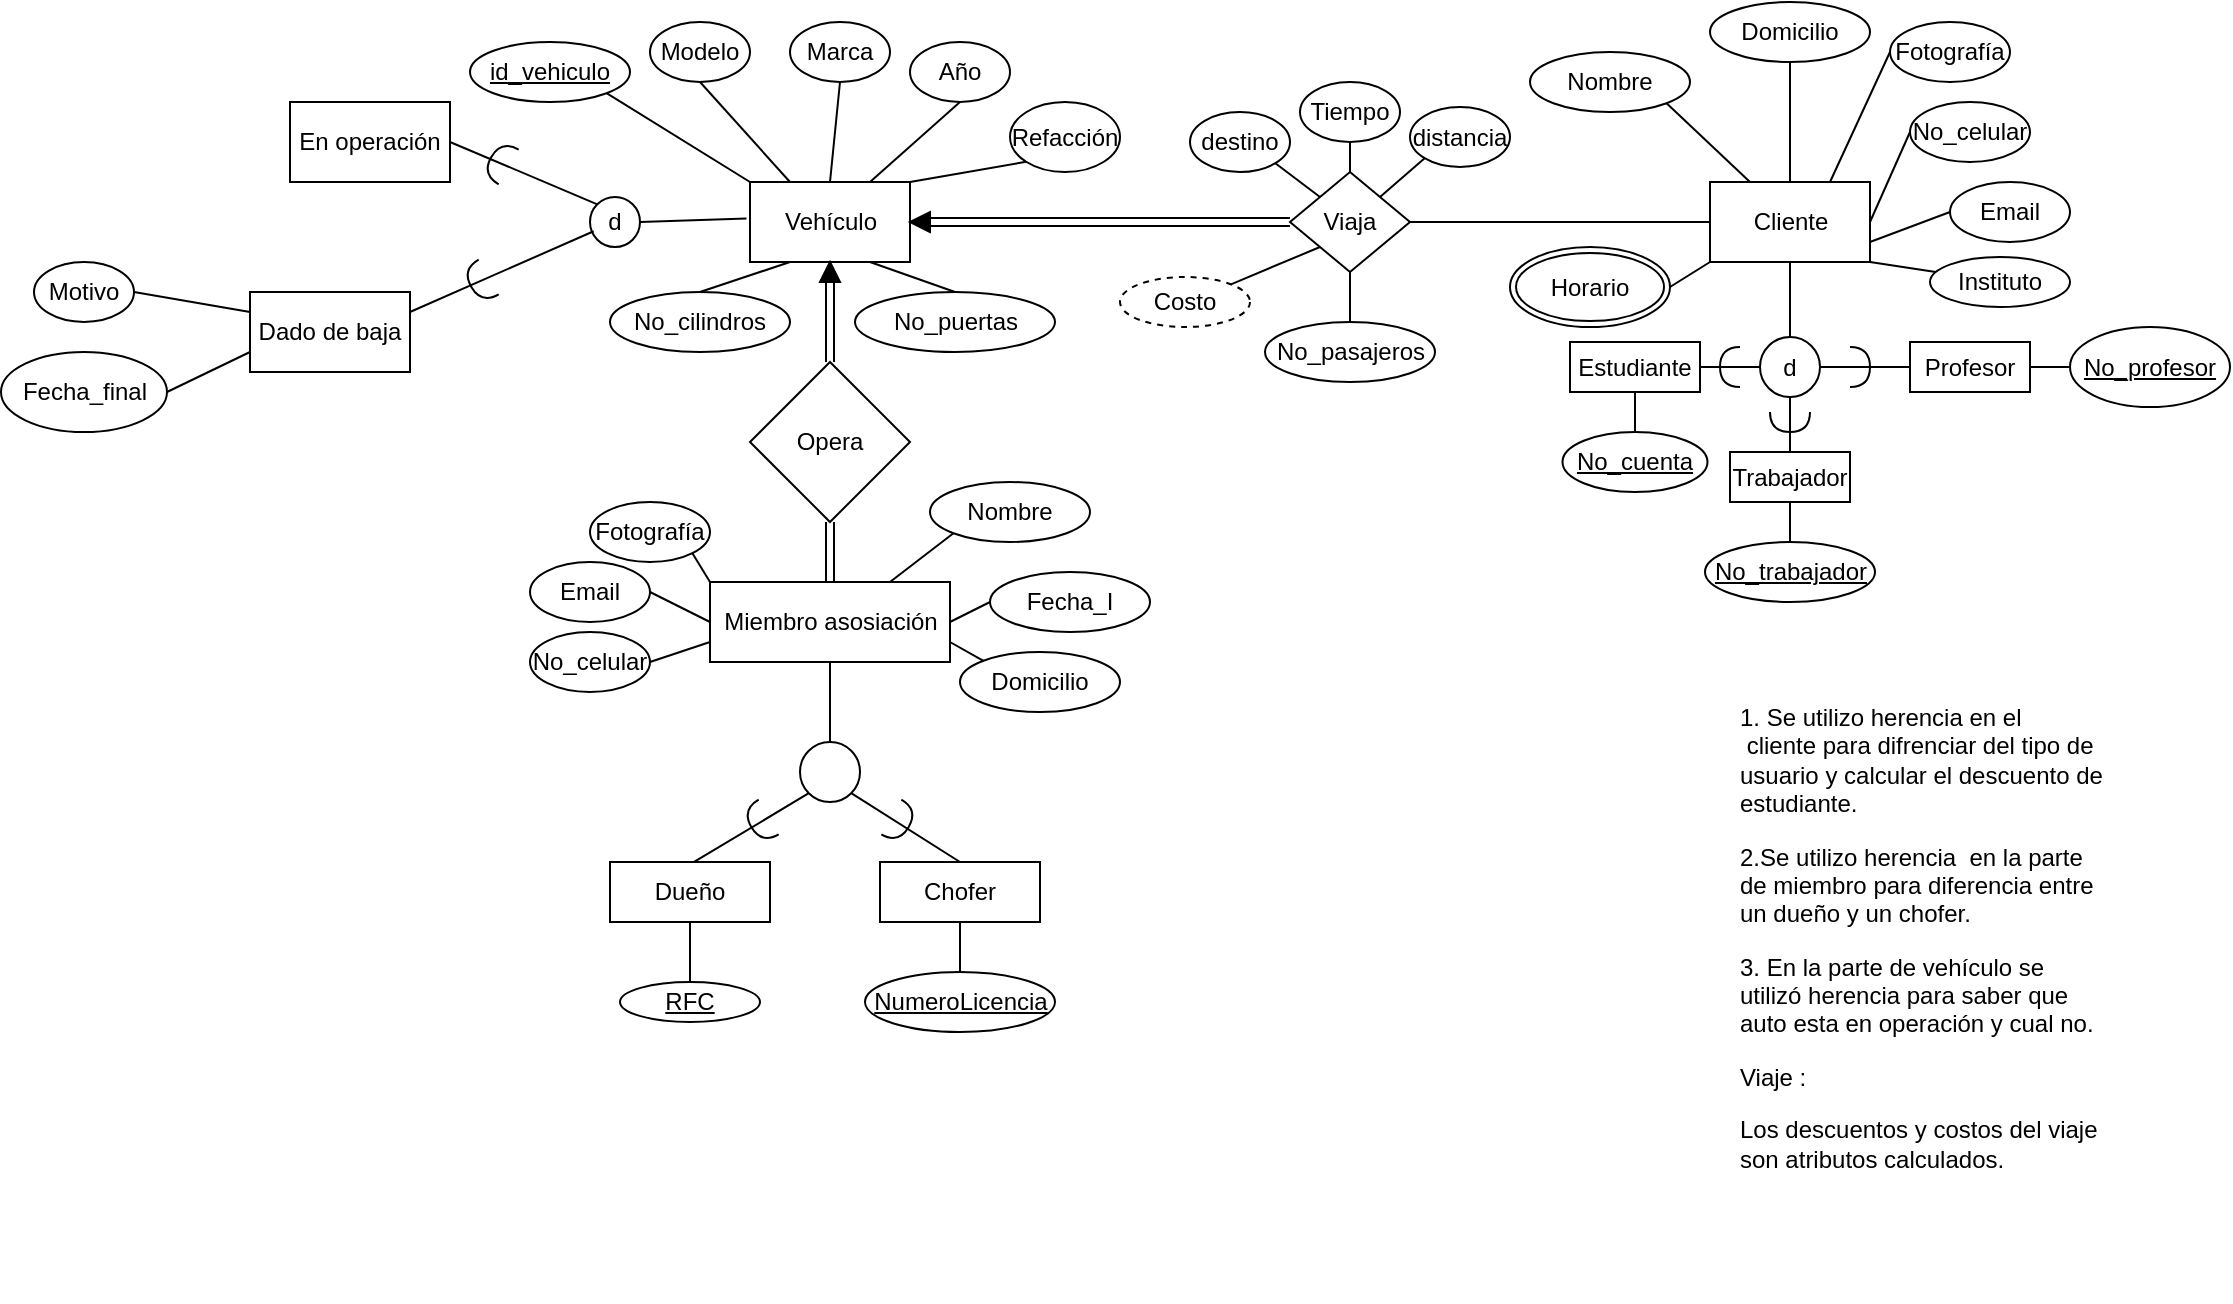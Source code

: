 <mxfile version="12.8.4" type="google" pages="2"><diagram id="C5RBs43oDa-KdzZeNtuy" name="Page-1"><mxGraphModel dx="1695" dy="450" grid="1" gridSize="10" guides="1" tooltips="1" connect="1" arrows="1" fold="1" page="1" pageScale="1" pageWidth="827" pageHeight="1169" math="0" shadow="0"><root><mxCell id="WIyWlLk6GJQsqaUBKTNV-0"/><mxCell id="WIyWlLk6GJQsqaUBKTNV-1" parent="WIyWlLk6GJQsqaUBKTNV-0"/><mxCell id="80afgJW_XjWU1KQdqgDN-8" value="Vehículo&lt;br&gt;" style="html=1;" parent="WIyWlLk6GJQsqaUBKTNV-1" vertex="1"><mxGeometry x="-80" y="160" width="80" height="40" as="geometry"/></mxCell><mxCell id="80afgJW_XjWU1KQdqgDN-13" value="Miembro asosiación" style="html=1;" parent="WIyWlLk6GJQsqaUBKTNV-1" vertex="1"><mxGeometry x="-100" y="360" width="120" height="40" as="geometry"/></mxCell><mxCell id="80afgJW_XjWU1KQdqgDN-14" value="Cliente" style="html=1;" parent="WIyWlLk6GJQsqaUBKTNV-1" vertex="1"><mxGeometry x="400" y="160" width="80" height="40" as="geometry"/></mxCell><mxCell id="80afgJW_XjWU1KQdqgDN-15" value="Opera&lt;br&gt;" style="rhombus;whiteSpace=wrap;html=1;" parent="WIyWlLk6GJQsqaUBKTNV-1" vertex="1"><mxGeometry x="-80" y="250" width="80" height="80" as="geometry"/></mxCell><mxCell id="80afgJW_XjWU1KQdqgDN-16" value="" style="shape=link;html=1;exitX=0.5;exitY=0;exitDx=0;exitDy=0;entryX=0;entryY=0.5;entryDx=0;entryDy=0;" parent="WIyWlLk6GJQsqaUBKTNV-1" source="80afgJW_XjWU1KQdqgDN-15" target="FtC-DptYXXC3Z7lC_LF4-0" edge="1"><mxGeometry width="50" height="50" relative="1" as="geometry"><mxPoint x="-80" y="270" as="sourcePoint"/><mxPoint x="-40" y="220" as="targetPoint"/></mxGeometry></mxCell><mxCell id="80afgJW_XjWU1KQdqgDN-17" value="" style="endArrow=none;html=1;entryX=0.5;entryY=1;entryDx=0;entryDy=0;shape=link;" parent="WIyWlLk6GJQsqaUBKTNV-1" source="80afgJW_XjWU1KQdqgDN-13" target="80afgJW_XjWU1KQdqgDN-15" edge="1"><mxGeometry width="50" height="50" relative="1" as="geometry"><mxPoint x="-120" y="420" as="sourcePoint"/><mxPoint x="-70" y="370" as="targetPoint"/></mxGeometry></mxCell><mxCell id="80afgJW_XjWU1KQdqgDN-18" value="Dueño" style="rounded=0;whiteSpace=wrap;html=1;" parent="WIyWlLk6GJQsqaUBKTNV-1" vertex="1"><mxGeometry x="-150" y="500" width="80" height="30" as="geometry"/></mxCell><mxCell id="80afgJW_XjWU1KQdqgDN-19" value="Chofer" style="rounded=0;whiteSpace=wrap;html=1;" parent="WIyWlLk6GJQsqaUBKTNV-1" vertex="1"><mxGeometry x="-15" y="500" width="80" height="30" as="geometry"/></mxCell><mxCell id="80afgJW_XjWU1KQdqgDN-20" value="" style="ellipse;whiteSpace=wrap;html=1;aspect=fixed;" parent="WIyWlLk6GJQsqaUBKTNV-1" vertex="1"><mxGeometry x="-55" y="440" width="30" height="30" as="geometry"/></mxCell><mxCell id="80afgJW_XjWU1KQdqgDN-22" value="" style="endArrow=none;html=1;entryX=0.5;entryY=1;entryDx=0;entryDy=0;exitX=0.5;exitY=0;exitDx=0;exitDy=0;" parent="WIyWlLk6GJQsqaUBKTNV-1" source="80afgJW_XjWU1KQdqgDN-20" target="80afgJW_XjWU1KQdqgDN-13" edge="1"><mxGeometry width="50" height="50" relative="1" as="geometry"><mxPoint x="-260" y="500" as="sourcePoint"/><mxPoint x="-210" y="450" as="targetPoint"/></mxGeometry></mxCell><mxCell id="80afgJW_XjWU1KQdqgDN-26" value="" style="endArrow=none;html=1;entryX=1;entryY=1;entryDx=0;entryDy=0;exitX=0.5;exitY=0;exitDx=0;exitDy=0;" parent="WIyWlLk6GJQsqaUBKTNV-1" source="80afgJW_XjWU1KQdqgDN-19" target="80afgJW_XjWU1KQdqgDN-20" edge="1"><mxGeometry width="50" height="50" relative="1" as="geometry"><mxPoint x="-20" y="540" as="sourcePoint"/><mxPoint x="30" y="490" as="targetPoint"/></mxGeometry></mxCell><mxCell id="80afgJW_XjWU1KQdqgDN-35" value="" style="rounded=0;orthogonalLoop=1;jettySize=auto;html=1;endArrow=none;endFill=0;exitX=0;exitY=1;exitDx=0;exitDy=0;entryX=0.523;entryY=0.003;entryDx=0;entryDy=0;entryPerimeter=0;" parent="WIyWlLk6GJQsqaUBKTNV-1" source="80afgJW_XjWU1KQdqgDN-20" target="80afgJW_XjWU1KQdqgDN-18" edge="1"><mxGeometry relative="1" as="geometry"><mxPoint x="-35" y="530" as="sourcePoint"/><mxPoint x="-100" y="540" as="targetPoint"/></mxGeometry></mxCell><mxCell id="80afgJW_XjWU1KQdqgDN-40" value="" style="shape=requiredInterface;html=1;verticalLabelPosition=bottom;rotation=-210;" parent="WIyWlLk6GJQsqaUBKTNV-1" vertex="1"><mxGeometry x="-80" y="470" width="10" height="20" as="geometry"/></mxCell><mxCell id="80afgJW_XjWU1KQdqgDN-41" value="" style="shape=requiredInterface;html=1;verticalLabelPosition=bottom;rotation=30;" parent="WIyWlLk6GJQsqaUBKTNV-1" vertex="1"><mxGeometry x="-10" y="470" width="10" height="20" as="geometry"/></mxCell><mxCell id="80afgJW_XjWU1KQdqgDN-158" style="edgeStyle=orthogonalEdgeStyle;rounded=0;orthogonalLoop=1;jettySize=auto;html=1;exitX=0.5;exitY=1;exitDx=0;exitDy=0;entryX=0.5;entryY=0;entryDx=0;entryDy=0;endArrow=none;endFill=0;" parent="WIyWlLk6GJQsqaUBKTNV-1" source="80afgJW_XjWU1KQdqgDN-42" target="80afgJW_XjWU1KQdqgDN-157" edge="1"><mxGeometry relative="1" as="geometry"/></mxCell><mxCell id="80afgJW_XjWU1KQdqgDN-42" value="Viaja" style="rhombus;whiteSpace=wrap;html=1;" parent="WIyWlLk6GJQsqaUBKTNV-1" vertex="1"><mxGeometry x="190" y="155" width="60" height="50" as="geometry"/></mxCell><mxCell id="80afgJW_XjWU1KQdqgDN-44" value="" style="triangle;whiteSpace=wrap;html=1;direction=west;fillColor=#000000;" parent="WIyWlLk6GJQsqaUBKTNV-1" vertex="1"><mxGeometry y="175" width="10" height="10" as="geometry"/></mxCell><mxCell id="80afgJW_XjWU1KQdqgDN-45" value="" style="shape=link;html=1;exitX=0;exitY=0.5;exitDx=0;exitDy=0;entryX=0;entryY=0.5;entryDx=0;entryDy=0;" parent="WIyWlLk6GJQsqaUBKTNV-1" source="80afgJW_XjWU1KQdqgDN-44" target="80afgJW_XjWU1KQdqgDN-42" edge="1"><mxGeometry width="50" height="50" relative="1" as="geometry"><mxPoint x="24.95" y="250" as="sourcePoint"/><mxPoint x="380" y="190" as="targetPoint"/></mxGeometry></mxCell><mxCell id="80afgJW_XjWU1KQdqgDN-50" value="" style="endArrow=none;html=1;exitX=1;exitY=0.5;exitDx=0;exitDy=0;" parent="WIyWlLk6GJQsqaUBKTNV-1" source="80afgJW_XjWU1KQdqgDN-42" target="80afgJW_XjWU1KQdqgDN-14" edge="1"><mxGeometry width="50" height="50" relative="1" as="geometry"><mxPoint x="250" y="290" as="sourcePoint"/><mxPoint x="300" y="240" as="targetPoint"/></mxGeometry></mxCell><mxCell id="80afgJW_XjWU1KQdqgDN-51" value="En operación" style="rounded=0;whiteSpace=wrap;html=1;" parent="WIyWlLk6GJQsqaUBKTNV-1" vertex="1"><mxGeometry x="-310" y="120" width="80" height="40" as="geometry"/></mxCell><mxCell id="80afgJW_XjWU1KQdqgDN-52" value="Nombre" style="ellipse;whiteSpace=wrap;html=1;fillColor=#FFFFFF;" parent="WIyWlLk6GJQsqaUBKTNV-1" vertex="1"><mxGeometry x="10" y="310" width="80" height="30" as="geometry"/></mxCell><mxCell id="80afgJW_XjWU1KQdqgDN-53" value="Fotografía" style="ellipse;whiteSpace=wrap;html=1;fillColor=#FFFFFF;" parent="WIyWlLk6GJQsqaUBKTNV-1" vertex="1"><mxGeometry x="-160" y="320" width="60" height="30" as="geometry"/></mxCell><mxCell id="80afgJW_XjWU1KQdqgDN-56" value="Fecha_I" style="ellipse;whiteSpace=wrap;html=1;fillColor=#FFFFFF;" parent="WIyWlLk6GJQsqaUBKTNV-1" vertex="1"><mxGeometry x="40" y="355" width="80" height="30" as="geometry"/></mxCell><mxCell id="80afgJW_XjWU1KQdqgDN-58" value="" style="endArrow=none;html=1;entryX=0;entryY=1;entryDx=0;entryDy=0;exitX=0.75;exitY=0;exitDx=0;exitDy=0;" parent="WIyWlLk6GJQsqaUBKTNV-1" source="80afgJW_XjWU1KQdqgDN-13" target="80afgJW_XjWU1KQdqgDN-52" edge="1"><mxGeometry width="50" height="50" relative="1" as="geometry"><mxPoint x="-10.0" y="400" as="sourcePoint"/><mxPoint x="40.0" y="350" as="targetPoint"/></mxGeometry></mxCell><mxCell id="80afgJW_XjWU1KQdqgDN-61" value="" style="endArrow=none;html=1;entryX=0;entryY=0.5;entryDx=0;entryDy=0;exitX=1;exitY=0.5;exitDx=0;exitDy=0;" parent="WIyWlLk6GJQsqaUBKTNV-1" source="80afgJW_XjWU1KQdqgDN-13" target="80afgJW_XjWU1KQdqgDN-56" edge="1"><mxGeometry width="50" height="50" relative="1" as="geometry"><mxPoint x="20" y="510" as="sourcePoint"/><mxPoint x="70" y="460" as="targetPoint"/></mxGeometry></mxCell><mxCell id="80afgJW_XjWU1KQdqgDN-63" value="Email" style="ellipse;whiteSpace=wrap;html=1;fillColor=#FFFFFF;" parent="WIyWlLk6GJQsqaUBKTNV-1" vertex="1"><mxGeometry x="-190" y="350" width="60" height="30" as="geometry"/></mxCell><mxCell id="80afgJW_XjWU1KQdqgDN-64" value="No_celular" style="ellipse;whiteSpace=wrap;html=1;fillColor=#FFFFFF;" parent="WIyWlLk6GJQsqaUBKTNV-1" vertex="1"><mxGeometry x="-190" y="385" width="60" height="30" as="geometry"/></mxCell><mxCell id="80afgJW_XjWU1KQdqgDN-65" value="" style="endArrow=none;html=1;entryX=0;entryY=0;entryDx=0;entryDy=0;exitX=1;exitY=1;exitDx=0;exitDy=0;" parent="WIyWlLk6GJQsqaUBKTNV-1" source="80afgJW_XjWU1KQdqgDN-53" target="80afgJW_XjWU1KQdqgDN-13" edge="1"><mxGeometry width="50" height="50" relative="1" as="geometry"><mxPoint x="-110" y="390" as="sourcePoint"/><mxPoint x="-60" y="340" as="targetPoint"/></mxGeometry></mxCell><mxCell id="80afgJW_XjWU1KQdqgDN-66" value="" style="endArrow=none;html=1;entryX=0;entryY=0.5;entryDx=0;entryDy=0;exitX=1;exitY=0.5;exitDx=0;exitDy=0;" parent="WIyWlLk6GJQsqaUBKTNV-1" source="80afgJW_XjWU1KQdqgDN-63" target="80afgJW_XjWU1KQdqgDN-13" edge="1"><mxGeometry width="50" height="50" relative="1" as="geometry"><mxPoint x="-370" y="490" as="sourcePoint"/><mxPoint x="-320" y="440" as="targetPoint"/></mxGeometry></mxCell><mxCell id="80afgJW_XjWU1KQdqgDN-67" value="" style="endArrow=none;html=1;entryX=0;entryY=0.75;entryDx=0;entryDy=0;exitX=1;exitY=0.5;exitDx=0;exitDy=0;" parent="WIyWlLk6GJQsqaUBKTNV-1" source="80afgJW_XjWU1KQdqgDN-64" target="80afgJW_XjWU1KQdqgDN-13" edge="1"><mxGeometry width="50" height="50" relative="1" as="geometry"><mxPoint x="-200" y="560" as="sourcePoint"/><mxPoint x="-150" y="510" as="targetPoint"/></mxGeometry></mxCell><mxCell id="80afgJW_XjWU1KQdqgDN-70" value="NumeroLicencia" style="ellipse;whiteSpace=wrap;html=1;align=center;fontStyle=4;fillColor=#FFFFFF;" parent="WIyWlLk6GJQsqaUBKTNV-1" vertex="1"><mxGeometry x="-22.5" y="555" width="95" height="30" as="geometry"/></mxCell><mxCell id="80afgJW_XjWU1KQdqgDN-71" value="RFC" style="ellipse;whiteSpace=wrap;html=1;align=center;fontStyle=4;fillColor=#FFFFFF;" parent="WIyWlLk6GJQsqaUBKTNV-1" vertex="1"><mxGeometry x="-145" y="560" width="70" height="20" as="geometry"/></mxCell><mxCell id="80afgJW_XjWU1KQdqgDN-72" value="" style="endArrow=none;html=1;entryX=0.5;entryY=1;entryDx=0;entryDy=0;exitX=0.5;exitY=0;exitDx=0;exitDy=0;" parent="WIyWlLk6GJQsqaUBKTNV-1" source="80afgJW_XjWU1KQdqgDN-71" target="80afgJW_XjWU1KQdqgDN-18" edge="1"><mxGeometry width="50" height="50" relative="1" as="geometry"><mxPoint x="-230" y="650" as="sourcePoint"/><mxPoint x="-180" y="600" as="targetPoint"/></mxGeometry></mxCell><mxCell id="80afgJW_XjWU1KQdqgDN-74" value="" style="endArrow=none;html=1;entryX=0.5;entryY=1;entryDx=0;entryDy=0;" parent="WIyWlLk6GJQsqaUBKTNV-1" source="80afgJW_XjWU1KQdqgDN-70" target="80afgJW_XjWU1KQdqgDN-19" edge="1"><mxGeometry width="50" height="50" relative="1" as="geometry"><mxPoint x="-90" y="610" as="sourcePoint"/><mxPoint x="-40" y="560" as="targetPoint"/></mxGeometry></mxCell><mxCell id="80afgJW_XjWU1KQdqgDN-76" value="Dado de baja" style="rounded=0;whiteSpace=wrap;html=1;" parent="WIyWlLk6GJQsqaUBKTNV-1" vertex="1"><mxGeometry x="-330" y="215" width="80" height="40" as="geometry"/></mxCell><mxCell id="80afgJW_XjWU1KQdqgDN-77" value="d" style="ellipse;whiteSpace=wrap;html=1;aspect=fixed;fillColor=#FFFFFF;" parent="WIyWlLk6GJQsqaUBKTNV-1" vertex="1"><mxGeometry x="-160" y="167.5" width="25" height="25" as="geometry"/></mxCell><mxCell id="80afgJW_XjWU1KQdqgDN-79" value="" style="endArrow=none;html=1;exitX=1;exitY=0.5;exitDx=0;exitDy=0;entryX=0;entryY=0;entryDx=0;entryDy=0;" parent="WIyWlLk6GJQsqaUBKTNV-1" source="80afgJW_XjWU1KQdqgDN-51" target="80afgJW_XjWU1KQdqgDN-77" edge="1"><mxGeometry width="50" height="50" relative="1" as="geometry"><mxPoint x="-210" y="140" as="sourcePoint"/><mxPoint x="-160" y="90" as="targetPoint"/></mxGeometry></mxCell><mxCell id="80afgJW_XjWU1KQdqgDN-81" value="" style="shape=requiredInterface;html=1;verticalLabelPosition=bottom;fillColor=#FFFFFF;rotation=-210;" parent="WIyWlLk6GJQsqaUBKTNV-1" vertex="1"><mxGeometry x="-220" y="200" width="10" height="20" as="geometry"/></mxCell><mxCell id="80afgJW_XjWU1KQdqgDN-87" value="" style="endArrow=none;html=1;entryX=0.073;entryY=0.685;entryDx=0;entryDy=0;entryPerimeter=0;exitX=1;exitY=0.25;exitDx=0;exitDy=0;" parent="WIyWlLk6GJQsqaUBKTNV-1" source="80afgJW_XjWU1KQdqgDN-76" target="80afgJW_XjWU1KQdqgDN-77" edge="1"><mxGeometry width="50" height="50" relative="1" as="geometry"><mxPoint x="-230" y="220" as="sourcePoint"/><mxPoint x="-190.0" y="240" as="targetPoint"/></mxGeometry></mxCell><mxCell id="80afgJW_XjWU1KQdqgDN-91" value="" style="shape=requiredInterface;html=1;verticalLabelPosition=bottom;fillColor=#FFFFFF;rotation=-150;" parent="WIyWlLk6GJQsqaUBKTNV-1" vertex="1"><mxGeometry x="-210" y="140" width="10" height="20" as="geometry"/></mxCell><mxCell id="80afgJW_XjWU1KQdqgDN-92" value="" style="endArrow=none;html=1;entryX=-0.022;entryY=0.456;entryDx=0;entryDy=0;entryPerimeter=0;exitX=1;exitY=0.5;exitDx=0;exitDy=0;" parent="WIyWlLk6GJQsqaUBKTNV-1" source="80afgJW_XjWU1KQdqgDN-77" target="80afgJW_XjWU1KQdqgDN-8" edge="1"><mxGeometry width="50" height="50" relative="1" as="geometry"><mxPoint x="-130" y="250" as="sourcePoint"/><mxPoint x="-80" y="200" as="targetPoint"/></mxGeometry></mxCell><mxCell id="80afgJW_XjWU1KQdqgDN-94" value="Año" style="ellipse;whiteSpace=wrap;html=1;fillColor=#FFFFFF;" parent="WIyWlLk6GJQsqaUBKTNV-1" vertex="1"><mxGeometry y="90" width="50" height="30" as="geometry"/></mxCell><mxCell id="80afgJW_XjWU1KQdqgDN-95" value="Marca" style="ellipse;whiteSpace=wrap;html=1;fillColor=#FFFFFF;" parent="WIyWlLk6GJQsqaUBKTNV-1" vertex="1"><mxGeometry x="-60" y="80" width="50" height="30" as="geometry"/></mxCell><mxCell id="80afgJW_XjWU1KQdqgDN-96" value="No_cilindros" style="ellipse;whiteSpace=wrap;html=1;fillColor=#FFFFFF;" parent="WIyWlLk6GJQsqaUBKTNV-1" vertex="1"><mxGeometry x="-150" y="215" width="90" height="30" as="geometry"/></mxCell><mxCell id="80afgJW_XjWU1KQdqgDN-97" value="Refacción" style="ellipse;whiteSpace=wrap;html=1;fillColor=#FFFFFF;" parent="WIyWlLk6GJQsqaUBKTNV-1" vertex="1"><mxGeometry x="50" y="120" width="55" height="35" as="geometry"/></mxCell><mxCell id="80afgJW_XjWU1KQdqgDN-98" value="No_puertas" style="ellipse;whiteSpace=wrap;html=1;fillColor=#FFFFFF;" parent="WIyWlLk6GJQsqaUBKTNV-1" vertex="1"><mxGeometry x="-27.5" y="215" width="100" height="30" as="geometry"/></mxCell><mxCell id="80afgJW_XjWU1KQdqgDN-101" value="" style="endArrow=none;html=1;exitX=0.25;exitY=0;exitDx=0;exitDy=0;entryX=1;entryY=1;entryDx=0;entryDy=0;" parent="WIyWlLk6GJQsqaUBKTNV-1" source="80afgJW_XjWU1KQdqgDN-14" target="80afgJW_XjWU1KQdqgDN-113" edge="1"><mxGeometry width="50" height="50" relative="1" as="geometry"><mxPoint x="340" y="150" as="sourcePoint"/><mxPoint x="430" y="130" as="targetPoint"/></mxGeometry></mxCell><mxCell id="80afgJW_XjWU1KQdqgDN-103" value="" style="endArrow=none;html=1;entryX=0.25;entryY=1;entryDx=0;entryDy=0;exitX=0.5;exitY=0;exitDx=0;exitDy=0;" parent="WIyWlLk6GJQsqaUBKTNV-1" source="80afgJW_XjWU1KQdqgDN-96" target="80afgJW_XjWU1KQdqgDN-8" edge="1"><mxGeometry width="50" height="50" relative="1" as="geometry"><mxPoint x="-160" y="290" as="sourcePoint"/><mxPoint x="-110" y="240" as="targetPoint"/></mxGeometry></mxCell><mxCell id="80afgJW_XjWU1KQdqgDN-104" value="" style="endArrow=none;html=1;entryX=0.75;entryY=1;entryDx=0;entryDy=0;exitX=0.5;exitY=0;exitDx=0;exitDy=0;" parent="WIyWlLk6GJQsqaUBKTNV-1" source="80afgJW_XjWU1KQdqgDN-98" target="80afgJW_XjWU1KQdqgDN-8" edge="1"><mxGeometry width="50" height="50" relative="1" as="geometry"><mxPoint x="90" y="295" as="sourcePoint"/><mxPoint x="140" y="245" as="targetPoint"/></mxGeometry></mxCell><mxCell id="80afgJW_XjWU1KQdqgDN-105" value="" style="endArrow=none;html=1;entryX=0;entryY=1;entryDx=0;entryDy=0;exitX=1;exitY=0;exitDx=0;exitDy=0;" parent="WIyWlLk6GJQsqaUBKTNV-1" source="80afgJW_XjWU1KQdqgDN-8" target="80afgJW_XjWU1KQdqgDN-97" edge="1"><mxGeometry width="50" height="50" relative="1" as="geometry"><mxPoint x="-45" y="192.5" as="sourcePoint"/><mxPoint x="5" y="142.5" as="targetPoint"/></mxGeometry></mxCell><mxCell id="80afgJW_XjWU1KQdqgDN-106" value="" style="endArrow=none;html=1;entryX=0.5;entryY=1;entryDx=0;entryDy=0;exitX=0.75;exitY=0;exitDx=0;exitDy=0;" parent="WIyWlLk6GJQsqaUBKTNV-1" source="80afgJW_XjWU1KQdqgDN-8" target="80afgJW_XjWU1KQdqgDN-94" edge="1"><mxGeometry width="50" height="50" relative="1" as="geometry"><mxPoint x="-80" y="180" as="sourcePoint"/><mxPoint x="-30" y="130" as="targetPoint"/></mxGeometry></mxCell><mxCell id="80afgJW_XjWU1KQdqgDN-107" value="" style="endArrow=none;html=1;entryX=0.5;entryY=1;entryDx=0;entryDy=0;exitX=0.5;exitY=0;exitDx=0;exitDy=0;" parent="WIyWlLk6GJQsqaUBKTNV-1" source="80afgJW_XjWU1KQdqgDN-8" target="80afgJW_XjWU1KQdqgDN-95" edge="1"><mxGeometry width="50" height="50" relative="1" as="geometry"><mxPoint x="-95" y="180" as="sourcePoint"/><mxPoint x="-45" y="130" as="targetPoint"/></mxGeometry></mxCell><mxCell id="80afgJW_XjWU1KQdqgDN-108" value="" style="endArrow=none;html=1;entryX=0.5;entryY=1;entryDx=0;entryDy=0;exitX=0.25;exitY=0;exitDx=0;exitDy=0;" parent="WIyWlLk6GJQsqaUBKTNV-1" source="80afgJW_XjWU1KQdqgDN-8" target="1X8paCeDUKaOriHzjDvD-6" edge="1"><mxGeometry width="50" height="50" relative="1" as="geometry"><mxPoint x="90" y="300" as="sourcePoint"/><mxPoint x="-78.358" y="105.388" as="targetPoint"/></mxGeometry></mxCell><mxCell id="80afgJW_XjWU1KQdqgDN-109" value="Motivo" style="ellipse;whiteSpace=wrap;html=1;fillColor=#FFFFFF;" parent="WIyWlLk6GJQsqaUBKTNV-1" vertex="1"><mxGeometry x="-438" y="200" width="50" height="30" as="geometry"/></mxCell><mxCell id="80afgJW_XjWU1KQdqgDN-110" value="Fecha_final" style="ellipse;whiteSpace=wrap;html=1;fillColor=#FFFFFF;" parent="WIyWlLk6GJQsqaUBKTNV-1" vertex="1"><mxGeometry x="-454.5" y="245" width="83" height="40" as="geometry"/></mxCell><mxCell id="80afgJW_XjWU1KQdqgDN-111" value="" style="endArrow=none;html=1;entryX=0;entryY=0.25;entryDx=0;entryDy=0;exitX=1;exitY=0.5;exitDx=0;exitDy=0;" parent="WIyWlLk6GJQsqaUBKTNV-1" source="80afgJW_XjWU1KQdqgDN-109" target="80afgJW_XjWU1KQdqgDN-76" edge="1"><mxGeometry width="50" height="50" relative="1" as="geometry"><mxPoint x="-440" y="390" as="sourcePoint"/><mxPoint x="-390" y="340" as="targetPoint"/></mxGeometry></mxCell><mxCell id="80afgJW_XjWU1KQdqgDN-112" value="" style="endArrow=none;html=1;entryX=0;entryY=0.75;entryDx=0;entryDy=0;exitX=1;exitY=0.5;exitDx=0;exitDy=0;" parent="WIyWlLk6GJQsqaUBKTNV-1" source="80afgJW_XjWU1KQdqgDN-110" target="80afgJW_XjWU1KQdqgDN-76" edge="1"><mxGeometry width="50" height="50" relative="1" as="geometry"><mxPoint x="-380" y="300" as="sourcePoint"/><mxPoint x="-330" y="250" as="targetPoint"/></mxGeometry></mxCell><mxCell id="80afgJW_XjWU1KQdqgDN-113" value="Nombre" style="ellipse;whiteSpace=wrap;html=1;fillColor=#FFFFFF;" parent="WIyWlLk6GJQsqaUBKTNV-1" vertex="1"><mxGeometry x="310" y="95" width="80" height="30" as="geometry"/></mxCell><mxCell id="80afgJW_XjWU1KQdqgDN-114" value="Domicilio" style="ellipse;whiteSpace=wrap;html=1;fillColor=#FFFFFF;" parent="WIyWlLk6GJQsqaUBKTNV-1" vertex="1"><mxGeometry x="25" y="395" width="80" height="30" as="geometry"/></mxCell><mxCell id="80afgJW_XjWU1KQdqgDN-115" value="Domicilio" style="ellipse;whiteSpace=wrap;html=1;fillColor=#FFFFFF;" parent="WIyWlLk6GJQsqaUBKTNV-1" vertex="1"><mxGeometry x="400" y="70" width="80" height="30" as="geometry"/></mxCell><mxCell id="80afgJW_XjWU1KQdqgDN-116" value="Fotografía" style="ellipse;whiteSpace=wrap;html=1;fillColor=#FFFFFF;" parent="WIyWlLk6GJQsqaUBKTNV-1" vertex="1"><mxGeometry x="490" y="80" width="60" height="30" as="geometry"/></mxCell><mxCell id="80afgJW_XjWU1KQdqgDN-117" value="No_celular" style="ellipse;whiteSpace=wrap;html=1;fillColor=#FFFFFF;" parent="WIyWlLk6GJQsqaUBKTNV-1" vertex="1"><mxGeometry x="500" y="120" width="60" height="30" as="geometry"/></mxCell><mxCell id="80afgJW_XjWU1KQdqgDN-118" value="Email" style="ellipse;whiteSpace=wrap;html=1;fillColor=#FFFFFF;" parent="WIyWlLk6GJQsqaUBKTNV-1" vertex="1"><mxGeometry x="520" y="160" width="60" height="30" as="geometry"/></mxCell><mxCell id="80afgJW_XjWU1KQdqgDN-119" value="" style="endArrow=none;html=1;entryX=1;entryY=0.75;entryDx=0;entryDy=0;exitX=0;exitY=0;exitDx=0;exitDy=0;" parent="WIyWlLk6GJQsqaUBKTNV-1" source="80afgJW_XjWU1KQdqgDN-114" target="80afgJW_XjWU1KQdqgDN-13" edge="1"><mxGeometry width="50" height="50" relative="1" as="geometry"><mxPoint x="-310" y="480" as="sourcePoint"/><mxPoint x="-260" y="430" as="targetPoint"/></mxGeometry></mxCell><mxCell id="80afgJW_XjWU1KQdqgDN-120" value="" style="endArrow=none;html=1;entryX=0.5;entryY=1;entryDx=0;entryDy=0;exitX=0.5;exitY=0;exitDx=0;exitDy=0;" parent="WIyWlLk6GJQsqaUBKTNV-1" source="80afgJW_XjWU1KQdqgDN-14" target="80afgJW_XjWU1KQdqgDN-115" edge="1"><mxGeometry width="50" height="50" relative="1" as="geometry"><mxPoint x="470" y="215" as="sourcePoint"/><mxPoint x="520" y="165" as="targetPoint"/></mxGeometry></mxCell><mxCell id="80afgJW_XjWU1KQdqgDN-121" value="&lt;u&gt;No_cuenta&lt;/u&gt;" style="ellipse;whiteSpace=wrap;html=1;fillColor=#FFFFFF;" parent="WIyWlLk6GJQsqaUBKTNV-1" vertex="1"><mxGeometry x="326.25" y="285" width="72.5" height="30" as="geometry"/></mxCell><mxCell id="80afgJW_XjWU1KQdqgDN-123" value="" style="endArrow=none;html=1;entryX=0;entryY=0.5;entryDx=0;entryDy=0;exitX=0.75;exitY=0;exitDx=0;exitDy=0;" parent="WIyWlLk6GJQsqaUBKTNV-1" source="80afgJW_XjWU1KQdqgDN-14" target="80afgJW_XjWU1KQdqgDN-116" edge="1"><mxGeometry width="50" height="50" relative="1" as="geometry"><mxPoint x="414" y="255.0" as="sourcePoint"/><mxPoint x="484" y="260" as="targetPoint"/></mxGeometry></mxCell><mxCell id="80afgJW_XjWU1KQdqgDN-125" value="" style="endArrow=none;html=1;entryX=0;entryY=0.5;entryDx=0;entryDy=0;exitX=1;exitY=0.5;exitDx=0;exitDy=0;" parent="WIyWlLk6GJQsqaUBKTNV-1" source="80afgJW_XjWU1KQdqgDN-14" target="80afgJW_XjWU1KQdqgDN-117" edge="1"><mxGeometry width="50" height="50" relative="1" as="geometry"><mxPoint x="400" y="300" as="sourcePoint"/><mxPoint x="450" y="250" as="targetPoint"/></mxGeometry></mxCell><mxCell id="80afgJW_XjWU1KQdqgDN-127" value="" style="endArrow=none;html=1;entryX=1;entryY=1;entryDx=0;entryDy=0;" parent="WIyWlLk6GJQsqaUBKTNV-1" source="91_Et0I7qUWjBU1s1mCm-3" target="80afgJW_XjWU1KQdqgDN-14" edge="1"><mxGeometry width="50" height="50" relative="1" as="geometry"><mxPoint x="414" y="270" as="sourcePoint"/><mxPoint x="464" y="220" as="targetPoint"/></mxGeometry></mxCell><mxCell id="80afgJW_XjWU1KQdqgDN-128" value="&lt;u&gt;No_trabajador&lt;/u&gt;" style="ellipse;whiteSpace=wrap;html=1;fillColor=#FFFFFF;" parent="WIyWlLk6GJQsqaUBKTNV-1" vertex="1"><mxGeometry x="397.5" y="340" width="85" height="30" as="geometry"/></mxCell><mxCell id="80afgJW_XjWU1KQdqgDN-130" value="&lt;u&gt;No_profesor&lt;/u&gt;" style="ellipse;whiteSpace=wrap;html=1;fillColor=#FFFFFF;" parent="WIyWlLk6GJQsqaUBKTNV-1" vertex="1"><mxGeometry x="580" y="232.5" width="80" height="40" as="geometry"/></mxCell><mxCell id="80afgJW_XjWU1KQdqgDN-133" value="d" style="ellipse;whiteSpace=wrap;html=1;aspect=fixed;" parent="WIyWlLk6GJQsqaUBKTNV-1" vertex="1"><mxGeometry x="425" y="237.5" width="30" height="30" as="geometry"/></mxCell><mxCell id="80afgJW_XjWU1KQdqgDN-135" value="Profesor" style="rounded=0;whiteSpace=wrap;html=1;fillColor=#FFFFFF;" parent="WIyWlLk6GJQsqaUBKTNV-1" vertex="1"><mxGeometry x="500" y="240" width="60" height="25" as="geometry"/></mxCell><mxCell id="80afgJW_XjWU1KQdqgDN-136" value="Trabajador" style="rounded=0;whiteSpace=wrap;html=1;fillColor=#FFFFFF;" parent="WIyWlLk6GJQsqaUBKTNV-1" vertex="1"><mxGeometry x="410" y="295" width="60" height="25" as="geometry"/></mxCell><mxCell id="80afgJW_XjWU1KQdqgDN-137" value="Estudiante" style="rounded=0;whiteSpace=wrap;html=1;fillColor=#FFFFFF;" parent="WIyWlLk6GJQsqaUBKTNV-1" vertex="1"><mxGeometry x="330" y="240" width="65" height="25" as="geometry"/></mxCell><mxCell id="80afgJW_XjWU1KQdqgDN-140" value="" style="endArrow=none;html=1;entryX=0.5;entryY=1;entryDx=0;entryDy=0;exitX=0.5;exitY=0;exitDx=0;exitDy=0;" parent="WIyWlLk6GJQsqaUBKTNV-1" source="80afgJW_XjWU1KQdqgDN-133" target="80afgJW_XjWU1KQdqgDN-14" edge="1"><mxGeometry width="50" height="50" relative="1" as="geometry"><mxPoint x="280" y="360" as="sourcePoint"/><mxPoint x="330" y="310" as="targetPoint"/></mxGeometry></mxCell><mxCell id="80afgJW_XjWU1KQdqgDN-141" value="" style="endArrow=none;html=1;entryX=0;entryY=0.5;entryDx=0;entryDy=0;exitX=1;exitY=0.5;exitDx=0;exitDy=0;" parent="WIyWlLk6GJQsqaUBKTNV-1" source="80afgJW_XjWU1KQdqgDN-147" target="80afgJW_XjWU1KQdqgDN-133" edge="1"><mxGeometry width="50" height="50" relative="1" as="geometry"><mxPoint x="340" y="410" as="sourcePoint"/><mxPoint x="390" y="360" as="targetPoint"/></mxGeometry></mxCell><mxCell id="80afgJW_XjWU1KQdqgDN-142" value="" style="endArrow=none;html=1;entryX=0.5;entryY=1;entryDx=0;entryDy=0;exitX=0.5;exitY=0;exitDx=0;exitDy=0;" parent="WIyWlLk6GJQsqaUBKTNV-1" source="80afgJW_XjWU1KQdqgDN-136" target="80afgJW_XjWU1KQdqgDN-133" edge="1"><mxGeometry width="50" height="50" relative="1" as="geometry"><mxPoint x="360" y="385" as="sourcePoint"/><mxPoint x="410" y="335" as="targetPoint"/></mxGeometry></mxCell><mxCell id="80afgJW_XjWU1KQdqgDN-143" value="" style="shape=requiredInterface;html=1;verticalLabelPosition=bottom;fillColor=#FFFFFF;direction=south;" parent="WIyWlLk6GJQsqaUBKTNV-1" vertex="1"><mxGeometry x="430" y="275" width="20" height="10" as="geometry"/></mxCell><mxCell id="80afgJW_XjWU1KQdqgDN-144" value="" style="endArrow=none;html=1;entryX=1;entryY=0.5;entryDx=0;entryDy=0;exitX=0;exitY=0.5;exitDx=0;exitDy=0;" parent="WIyWlLk6GJQsqaUBKTNV-1" source="80afgJW_XjWU1KQdqgDN-135" target="80afgJW_XjWU1KQdqgDN-133" edge="1"><mxGeometry width="50" height="50" relative="1" as="geometry"><mxPoint x="560" y="530" as="sourcePoint"/><mxPoint x="610" y="480" as="targetPoint"/></mxGeometry></mxCell><mxCell id="80afgJW_XjWU1KQdqgDN-147" value="" style="shape=requiredInterface;html=1;verticalLabelPosition=bottom;fillColor=#FFFFFF;rotation=-180;" parent="WIyWlLk6GJQsqaUBKTNV-1" vertex="1"><mxGeometry x="405" y="242.5" width="10" height="20" as="geometry"/></mxCell><mxCell id="80afgJW_XjWU1KQdqgDN-148" value="" style="endArrow=none;html=1;entryX=0;entryY=0.5;entryDx=0;entryDy=0;exitX=1;exitY=0.5;exitDx=0;exitDy=0;" parent="WIyWlLk6GJQsqaUBKTNV-1" source="80afgJW_XjWU1KQdqgDN-137" target="80afgJW_XjWU1KQdqgDN-147" edge="1"><mxGeometry width="50" height="50" relative="1" as="geometry"><mxPoint x="395" y="252.5" as="sourcePoint"/><mxPoint x="425" y="252.5" as="targetPoint"/></mxGeometry></mxCell><mxCell id="80afgJW_XjWU1KQdqgDN-149" value="" style="shape=requiredInterface;html=1;verticalLabelPosition=bottom;fillColor=#FFFFFF;" parent="WIyWlLk6GJQsqaUBKTNV-1" vertex="1"><mxGeometry x="470" y="242.5" width="10" height="20" as="geometry"/></mxCell><mxCell id="80afgJW_XjWU1KQdqgDN-150" value="" style="endArrow=none;html=1;entryX=0.5;entryY=1;entryDx=0;entryDy=0;exitX=0.5;exitY=0;exitDx=0;exitDy=0;" parent="WIyWlLk6GJQsqaUBKTNV-1" source="80afgJW_XjWU1KQdqgDN-121" target="80afgJW_XjWU1KQdqgDN-137" edge="1"><mxGeometry width="50" height="50" relative="1" as="geometry"><mxPoint x="290" y="460" as="sourcePoint"/><mxPoint x="340" y="410" as="targetPoint"/></mxGeometry></mxCell><mxCell id="80afgJW_XjWU1KQdqgDN-151" value="" style="endArrow=none;html=1;entryX=0.5;entryY=1;entryDx=0;entryDy=0;" parent="WIyWlLk6GJQsqaUBKTNV-1" source="80afgJW_XjWU1KQdqgDN-128" target="80afgJW_XjWU1KQdqgDN-136" edge="1"><mxGeometry width="50" height="50" relative="1" as="geometry"><mxPoint x="470" y="445" as="sourcePoint"/><mxPoint x="520" y="395" as="targetPoint"/></mxGeometry></mxCell><mxCell id="80afgJW_XjWU1KQdqgDN-152" value="" style="endArrow=none;html=1;entryX=1;entryY=0.5;entryDx=0;entryDy=0;exitX=0;exitY=0.5;exitDx=0;exitDy=0;" parent="WIyWlLk6GJQsqaUBKTNV-1" source="80afgJW_XjWU1KQdqgDN-130" target="80afgJW_XjWU1KQdqgDN-135" edge="1"><mxGeometry width="50" height="50" relative="1" as="geometry"><mxPoint x="580.0" y="252.5" as="sourcePoint"/><mxPoint x="560" y="305" as="targetPoint"/></mxGeometry></mxCell><mxCell id="80afgJW_XjWU1KQdqgDN-153" value="Tiempo" style="ellipse;whiteSpace=wrap;html=1;fillColor=#FFFFFF;" parent="WIyWlLk6GJQsqaUBKTNV-1" vertex="1"><mxGeometry x="195" y="110" width="50" height="30" as="geometry"/></mxCell><mxCell id="80afgJW_XjWU1KQdqgDN-154" value="destino" style="ellipse;whiteSpace=wrap;html=1;fillColor=#FFFFFF;" parent="WIyWlLk6GJQsqaUBKTNV-1" vertex="1"><mxGeometry x="140" y="125" width="50" height="30" as="geometry"/></mxCell><mxCell id="80afgJW_XjWU1KQdqgDN-156" value="distancia&lt;br&gt;" style="ellipse;whiteSpace=wrap;html=1;fillColor=#FFFFFF;" parent="WIyWlLk6GJQsqaUBKTNV-1" vertex="1"><mxGeometry x="250" y="122.5" width="50" height="30" as="geometry"/></mxCell><mxCell id="80afgJW_XjWU1KQdqgDN-157" value="No_pasajeros&lt;br&gt;" style="ellipse;whiteSpace=wrap;html=1;fillColor=#FFFFFF;" parent="WIyWlLk6GJQsqaUBKTNV-1" vertex="1"><mxGeometry x="177.5" y="230" width="85" height="30" as="geometry"/></mxCell><mxCell id="80afgJW_XjWU1KQdqgDN-160" value="" style="endArrow=none;html=1;entryX=0;entryY=1;entryDx=0;entryDy=0;exitX=1;exitY=0;exitDx=0;exitDy=0;" parent="WIyWlLk6GJQsqaUBKTNV-1" source="80afgJW_XjWU1KQdqgDN-42" target="80afgJW_XjWU1KQdqgDN-156" edge="1"><mxGeometry width="50" height="50" relative="1" as="geometry"><mxPoint x="212.5" y="110" as="sourcePoint"/><mxPoint x="262.5" y="60" as="targetPoint"/></mxGeometry></mxCell><mxCell id="80afgJW_XjWU1KQdqgDN-161" value="" style="endArrow=none;html=1;entryX=0.5;entryY=1;entryDx=0;entryDy=0;exitX=0.5;exitY=0;exitDx=0;exitDy=0;" parent="WIyWlLk6GJQsqaUBKTNV-1" source="80afgJW_XjWU1KQdqgDN-42" target="80afgJW_XjWU1KQdqgDN-153" edge="1"><mxGeometry width="50" height="50" relative="1" as="geometry"><mxPoint x="220" y="120" as="sourcePoint"/><mxPoint x="270" y="70" as="targetPoint"/></mxGeometry></mxCell><mxCell id="80afgJW_XjWU1KQdqgDN-162" value="" style="endArrow=none;html=1;entryX=1;entryY=1;entryDx=0;entryDy=0;exitX=0;exitY=0;exitDx=0;exitDy=0;" parent="WIyWlLk6GJQsqaUBKTNV-1" source="80afgJW_XjWU1KQdqgDN-42" target="80afgJW_XjWU1KQdqgDN-154" edge="1"><mxGeometry width="50" height="50" relative="1" as="geometry"><mxPoint x="177.5" y="350" as="sourcePoint"/><mxPoint x="227.5" y="300" as="targetPoint"/></mxGeometry></mxCell><mxCell id="80afgJW_XjWU1KQdqgDN-175" value="&lt;h1&gt;&lt;br&gt;&lt;/h1&gt;&lt;p&gt;1. Se utilizo herencia en el &amp;nbsp;cliente para difrenciar del tipo de usuario y calcular el descuento de estudiante.&lt;/p&gt;&lt;p&gt;2.Se utilizo herencia &amp;nbsp;en la parte de miembro para diferencia entre un dueño y un chofer.&lt;/p&gt;&lt;p&gt;3. En la parte de vehículo se utilizó herencia para saber que auto esta en operación y cual no.&lt;/p&gt;&lt;p&gt;Viaje :&lt;/p&gt;&lt;p&gt;Los descuentos y costos del viaje son atributos calculados.&lt;/p&gt;&lt;p&gt;&lt;br&gt;&lt;/p&gt;" style="text;html=1;strokeColor=none;fillColor=none;spacing=5;spacingTop=-20;whiteSpace=wrap;overflow=hidden;rounded=0;" parent="WIyWlLk6GJQsqaUBKTNV-1" vertex="1"><mxGeometry x="410" y="370" width="190" height="350" as="geometry"/></mxCell><mxCell id="1X8paCeDUKaOriHzjDvD-4" value="id_vehiculo" style="ellipse;whiteSpace=wrap;html=1;align=center;fontStyle=4;fillColor=#FFFFFF;" parent="WIyWlLk6GJQsqaUBKTNV-1" vertex="1"><mxGeometry x="-220" y="90" width="80" height="30" as="geometry"/></mxCell><mxCell id="1X8paCeDUKaOriHzjDvD-5" value="" style="endArrow=none;html=1;rounded=0;exitX=1;exitY=1;exitDx=0;exitDy=0;entryX=0;entryY=0;entryDx=0;entryDy=0;" parent="WIyWlLk6GJQsqaUBKTNV-1" source="1X8paCeDUKaOriHzjDvD-4" target="80afgJW_XjWU1KQdqgDN-8" edge="1"><mxGeometry relative="1" as="geometry"><mxPoint x="-140" y="140" as="sourcePoint"/><mxPoint x="20" y="140" as="targetPoint"/></mxGeometry></mxCell><mxCell id="1X8paCeDUKaOriHzjDvD-6" value="Modelo" style="ellipse;whiteSpace=wrap;html=1;fillColor=#FFFFFF;" parent="WIyWlLk6GJQsqaUBKTNV-1" vertex="1"><mxGeometry x="-130" y="80" width="50" height="30" as="geometry"/></mxCell><mxCell id="1X8paCeDUKaOriHzjDvD-9" value="Costo" style="ellipse;whiteSpace=wrap;html=1;align=center;dashed=1;" parent="WIyWlLk6GJQsqaUBKTNV-1" vertex="1"><mxGeometry x="105" y="207.5" width="65" height="25" as="geometry"/></mxCell><mxCell id="1X8paCeDUKaOriHzjDvD-10" value="" style="endArrow=none;html=1;rounded=0;entryX=0;entryY=1;entryDx=0;entryDy=0;exitX=1;exitY=0;exitDx=0;exitDy=0;" parent="WIyWlLk6GJQsqaUBKTNV-1" source="1X8paCeDUKaOriHzjDvD-9" target="80afgJW_XjWU1KQdqgDN-42" edge="1"><mxGeometry relative="1" as="geometry"><mxPoint x="50" y="200" as="sourcePoint"/><mxPoint x="210" y="200" as="targetPoint"/></mxGeometry></mxCell><mxCell id="91_Et0I7qUWjBU1s1mCm-0" value="Horario" style="ellipse;shape=doubleEllipse;margin=3;whiteSpace=wrap;html=1;align=center;" parent="WIyWlLk6GJQsqaUBKTNV-1" vertex="1"><mxGeometry x="300" y="192.5" width="80" height="40" as="geometry"/></mxCell><mxCell id="91_Et0I7qUWjBU1s1mCm-1" value="" style="endArrow=none;html=1;rounded=0;exitX=1;exitY=0.5;exitDx=0;exitDy=0;entryX=0;entryY=1;entryDx=0;entryDy=0;" parent="WIyWlLk6GJQsqaUBKTNV-1" source="91_Et0I7qUWjBU1s1mCm-0" target="80afgJW_XjWU1KQdqgDN-14" edge="1"><mxGeometry relative="1" as="geometry"><mxPoint x="260" y="400" as="sourcePoint"/><mxPoint x="420" y="400" as="targetPoint"/></mxGeometry></mxCell><mxCell id="91_Et0I7qUWjBU1s1mCm-3" value="Instituto" style="ellipse;whiteSpace=wrap;html=1;align=center;" parent="WIyWlLk6GJQsqaUBKTNV-1" vertex="1"><mxGeometry x="510" y="197.5" width="70" height="25" as="geometry"/></mxCell><mxCell id="91_Et0I7qUWjBU1s1mCm-5" value="" style="endArrow=none;html=1;rounded=0;entryX=0;entryY=0.5;entryDx=0;entryDy=0;exitX=1;exitY=0.75;exitDx=0;exitDy=0;" parent="WIyWlLk6GJQsqaUBKTNV-1" source="80afgJW_XjWU1KQdqgDN-14" target="80afgJW_XjWU1KQdqgDN-118" edge="1"><mxGeometry relative="1" as="geometry"><mxPoint x="400" y="200" as="sourcePoint"/><mxPoint x="560" y="200" as="targetPoint"/></mxGeometry></mxCell><mxCell id="FtC-DptYXXC3Z7lC_LF4-0" value="" style="triangle;whiteSpace=wrap;html=1;direction=north;fillColor=#000000;" parent="WIyWlLk6GJQsqaUBKTNV-1" vertex="1"><mxGeometry x="-45" y="200" width="10" height="10" as="geometry"/></mxCell></root></mxGraphModel></diagram><diagram id="H1NEyt-exR_SzvTbpB4m" name="Page-2"><mxGraphModel dx="868" dy="450" grid="1" gridSize="10" guides="1" tooltips="1" connect="1" arrows="1" fold="1" page="1" pageScale="1" pageWidth="827" pageHeight="1169" math="0" shadow="0"><root><mxCell id="0BXjAXlohQPKuN1nDnPt-0"/><mxCell id="0BXjAXlohQPKuN1nDnPt-1" parent="0BXjAXlohQPKuN1nDnPt-0"/><mxCell id="0BXjAXlohQPKuN1nDnPt-2" style="edgeStyle=orthogonalEdgeStyle;rounded=0;orthogonalLoop=1;jettySize=auto;html=1;exitX=0.5;exitY=1;exitDx=0;exitDy=0;entryX=0.5;entryY=0;entryDx=0;entryDy=0;endArrow=none;endFill=0;" edge="1" parent="0BXjAXlohQPKuN1nDnPt-1" source="0BXjAXlohQPKuN1nDnPt-3" target="0BXjAXlohQPKuN1nDnPt-4"><mxGeometry relative="1" as="geometry"/></mxCell><mxCell id="0BXjAXlohQPKuN1nDnPt-3" value="Contador&lt;br&gt;" style="rounded=0;whiteSpace=wrap;html=1;fillColor=#FFFFFF;" vertex="1" parent="0BXjAXlohQPKuN1nDnPt-1"><mxGeometry x="200" y="120" width="90" height="25" as="geometry"/></mxCell><mxCell id="0BXjAXlohQPKuN1nDnPt-4" value="Contabiliza" style="rhombus;whiteSpace=wrap;html=1;fillColor=#FFFFFF;" vertex="1" parent="0BXjAXlohQPKuN1nDnPt-1"><mxGeometry x="215" y="171.25" width="75" height="57.5" as="geometry"/></mxCell><mxCell id="0BXjAXlohQPKuN1nDnPt-5" value="Lider" style="rounded=0;whiteSpace=wrap;html=1;fillColor=#FFFFFF;" vertex="1" parent="0BXjAXlohQPKuN1nDnPt-1"><mxGeometry x="302.5" y="80" width="76" height="26.25" as="geometry"/></mxCell><mxCell id="0BXjAXlohQPKuN1nDnPt-6" value="Empleado" style="rounded=0;whiteSpace=wrap;html=1;fillColor=#FFFFFF;" vertex="1" parent="0BXjAXlohQPKuN1nDnPt-1"><mxGeometry x="110" y="81.87" width="76" height="26.25" as="geometry"/></mxCell><mxCell id="0BXjAXlohQPKuN1nDnPt-7" value="d" style="ellipse;whiteSpace=wrap;html=1;aspect=fixed;" vertex="1" parent="0BXjAXlohQPKuN1nDnPt-1"><mxGeometry x="230" y="80" width="30" height="30" as="geometry"/></mxCell><mxCell id="0BXjAXlohQPKuN1nDnPt-8" value="" style="endArrow=none;html=1;entryX=0;entryY=0.5;entryDx=0;entryDy=0;exitX=1;exitY=0.5;exitDx=0;exitDy=0;" edge="1" parent="0BXjAXlohQPKuN1nDnPt-1" source="0BXjAXlohQPKuN1nDnPt-9" target="0BXjAXlohQPKuN1nDnPt-7"><mxGeometry width="50" height="50" relative="1" as="geometry"><mxPoint x="142.5" y="252.5" as="sourcePoint"/><mxPoint x="192.5" y="202.5" as="targetPoint"/></mxGeometry></mxCell><mxCell id="0BXjAXlohQPKuN1nDnPt-9" value="" style="shape=requiredInterface;html=1;verticalLabelPosition=bottom;fillColor=#FFFFFF;rotation=-180;" vertex="1" parent="0BXjAXlohQPKuN1nDnPt-1"><mxGeometry x="207.5" y="85" width="10" height="20" as="geometry"/></mxCell><mxCell id="0BXjAXlohQPKuN1nDnPt-10" value="" style="shape=requiredInterface;html=1;verticalLabelPosition=bottom;fillColor=#FFFFFF;" vertex="1" parent="0BXjAXlohQPKuN1nDnPt-1"><mxGeometry x="272.5" y="85" width="10" height="20" as="geometry"/></mxCell><mxCell id="0BXjAXlohQPKuN1nDnPt-11" value="" style="endArrow=none;html=1;entryX=1;entryY=0.5;entryDx=0;entryDy=0;" edge="1" parent="0BXjAXlohQPKuN1nDnPt-1" target="0BXjAXlohQPKuN1nDnPt-7"><mxGeometry width="50" height="50" relative="1" as="geometry"><mxPoint x="300" y="95" as="sourcePoint"/><mxPoint x="340" y="305" as="targetPoint"/></mxGeometry></mxCell><mxCell id="0BXjAXlohQPKuN1nDnPt-12" value="" style="endArrow=none;html=1;entryX=0.5;entryY=1;entryDx=0;entryDy=0;exitX=0.5;exitY=0;exitDx=0;exitDy=0;" edge="1" parent="0BXjAXlohQPKuN1nDnPt-1" source="0BXjAXlohQPKuN1nDnPt-3" target="0BXjAXlohQPKuN1nDnPt-7"><mxGeometry width="50" height="50" relative="1" as="geometry"><mxPoint x="350" y="225" as="sourcePoint"/><mxPoint x="400" y="175" as="targetPoint"/></mxGeometry></mxCell><mxCell id="0BXjAXlohQPKuN1nDnPt-13" value="" style="endArrow=none;html=1;entryX=1;entryY=0.5;entryDx=0;entryDy=0;entryPerimeter=0;exitX=1;exitY=0.5;exitDx=0;exitDy=0;" edge="1" parent="0BXjAXlohQPKuN1nDnPt-1" source="0BXjAXlohQPKuN1nDnPt-6" target="0BXjAXlohQPKuN1nDnPt-9"><mxGeometry width="50" height="50" relative="1" as="geometry"><mxPoint x="200" y="385" as="sourcePoint"/><mxPoint x="250" y="335" as="targetPoint"/></mxGeometry></mxCell></root></mxGraphModel></diagram></mxfile>